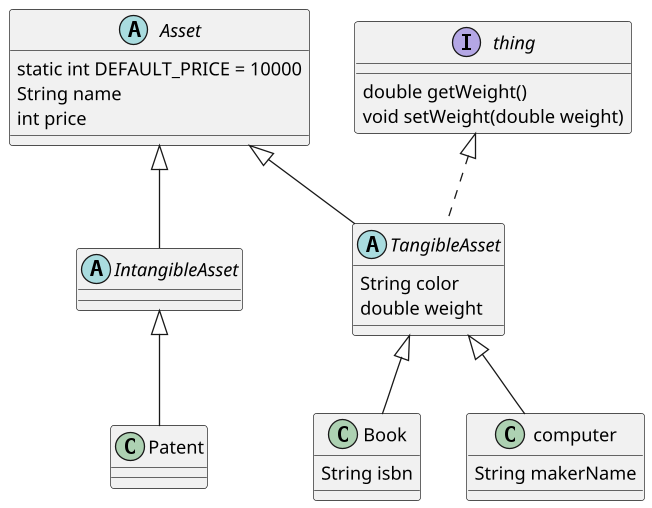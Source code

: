 @startuml
'https://plantuml.com/class-diagram

scale 1.3

abstract class Asset {
    static int DEFAULT_PRICE = 10000
    String name
    int price
}

interface thing {
    double getWeight()
    void setWeight(double weight)
}

abstract class IntangibleAsset extends Asset {

}

abstract class TangibleAsset extends Asset implements thing{
    String color
    double weight
}
class Book extends TangibleAsset {
    String isbn
}
class computer extends TangibleAsset {
    String makerName
}
class Patent extends IntangibleAsset {
}


@enduml